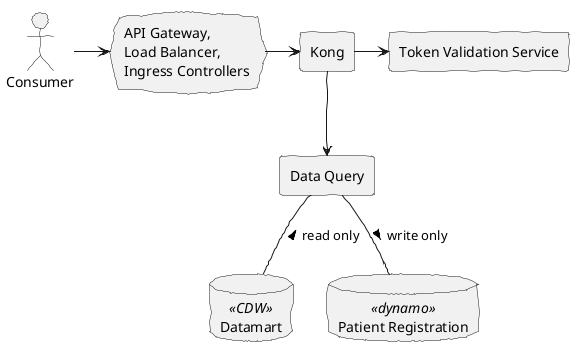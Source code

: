 @startuml

skinparam {
  handwritten true
  shadowing false
  monochrome true
}

actor Consumer
cloud "API Gateway,\nLoad Balancer,\nIngress Controllers" as ALB
rectangle "Token Validation Service" as TV

rectangle Kong as LILKONG
rectangle "Data Query" as DQ
database Datamart <<CDW>> as DATAMART
database "Patient Registration" <<dynamo>> as PR

Consumer -> ALB
ALB -> LILKONG
LILKONG --> DQ
LILKONG -> TV
DQ -- DATAMART:< read only
DQ -- PR:> write only
@enduml